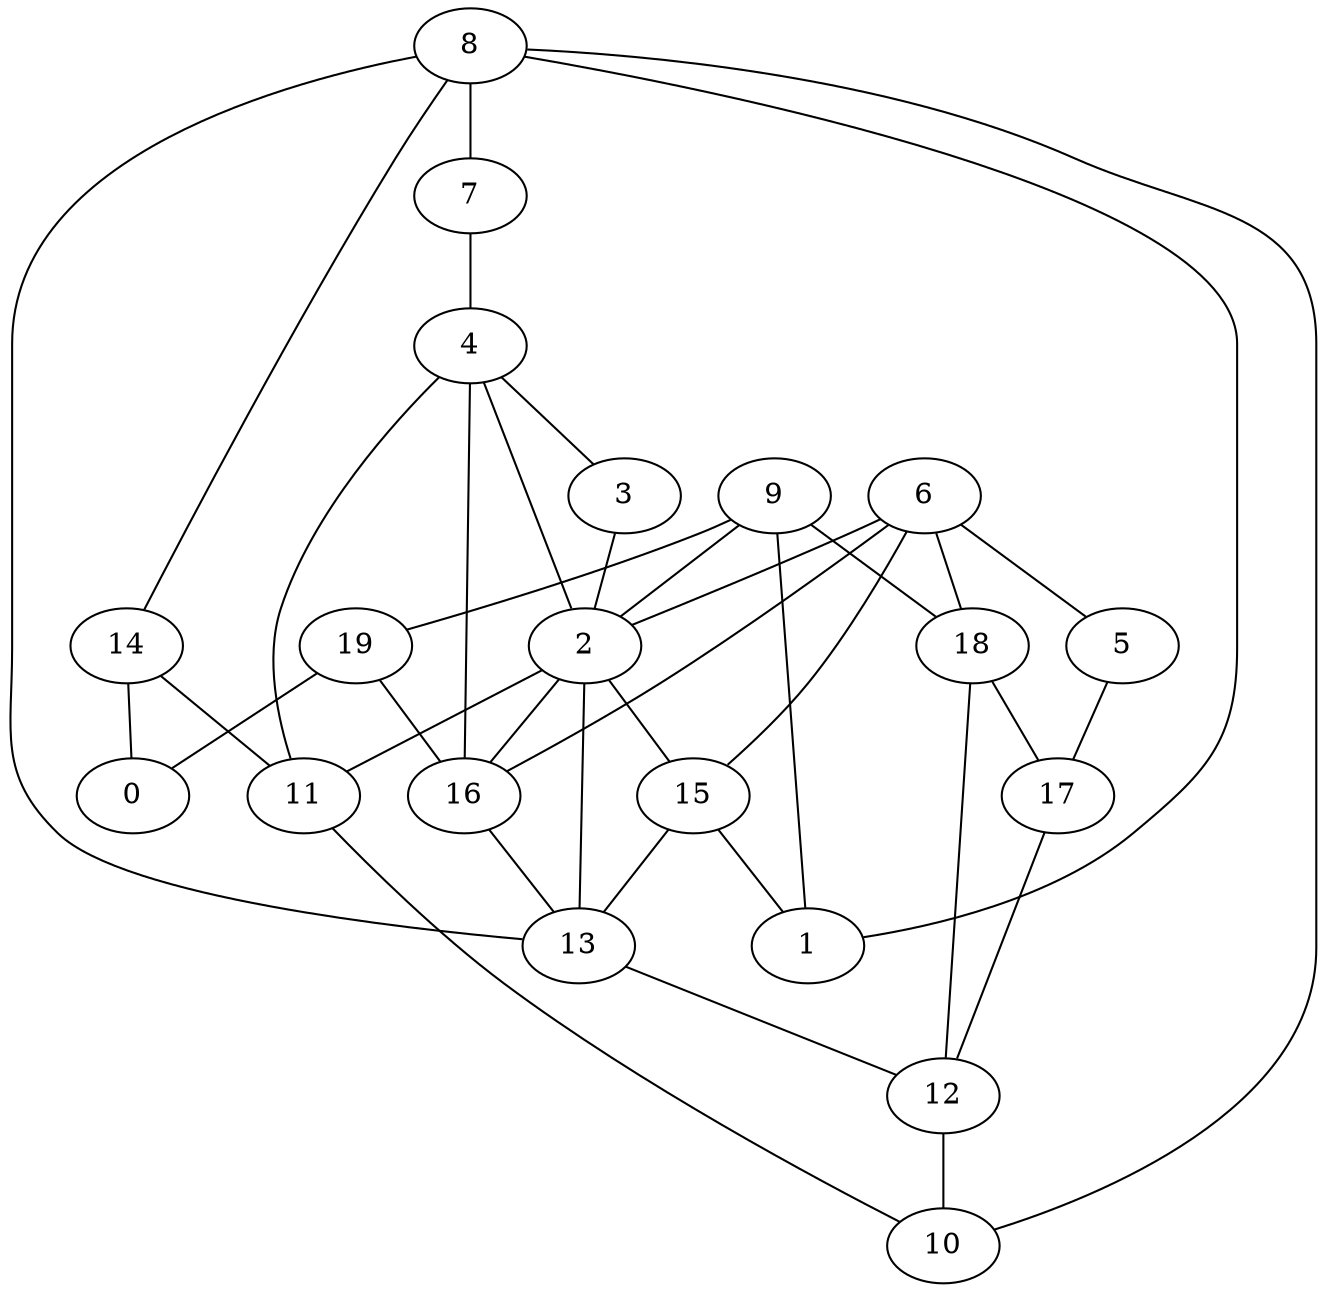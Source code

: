 digraph GG_graph {

subgraph G_graph {
edge [color = black]
"14" -> "0" [dir = none]
"14" -> "11" [dir = none]
"5" -> "17" [dir = none]
"9" -> "2" [dir = none]
"9" -> "19" [dir = none]
"9" -> "1" [dir = none]
"9" -> "18" [dir = none]
"19" -> "16" [dir = none]
"19" -> "0" [dir = none]
"6" -> "15" [dir = none]
"6" -> "16" [dir = none]
"6" -> "2" [dir = none]
"6" -> "18" [dir = none]
"6" -> "5" [dir = none]
"12" -> "10" [dir = none]
"15" -> "1" [dir = none]
"15" -> "13" [dir = none]
"13" -> "12" [dir = none]
"8" -> "10" [dir = none]
"8" -> "13" [dir = none]
"8" -> "7" [dir = none]
"8" -> "14" [dir = none]
"8" -> "1" [dir = none]
"7" -> "4" [dir = none]
"17" -> "12" [dir = none]
"16" -> "13" [dir = none]
"3" -> "2" [dir = none]
"2" -> "16" [dir = none]
"2" -> "11" [dir = none]
"2" -> "13" [dir = none]
"2" -> "15" [dir = none]
"4" -> "3" [dir = none]
"4" -> "11" [dir = none]
"4" -> "16" [dir = none]
"4" -> "2" [dir = none]
"18" -> "12" [dir = none]
"18" -> "17" [dir = none]
"11" -> "10" [dir = none]
}

}
